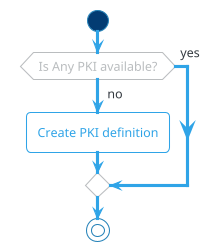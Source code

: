 @startuml
!theme cerulean-outline

start

if (Is Any PKI available?) then (no)
    :Create PKI definition;
else (yes)
endif

stop

@enduml
